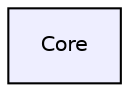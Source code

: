 digraph "Core" {
  compound=true
  node [ fontsize="10", fontname="Helvetica"];
  edge [ labelfontsize="10", labelfontname="Helvetica"];
  dir_c6310732a22f63c0c2fc5595561e68f1 [shape=box, label="Core", style="filled", fillcolor="#eeeeff", pencolor="black", URL="dir_c6310732a22f63c0c2fc5595561e68f1.html"];
}
